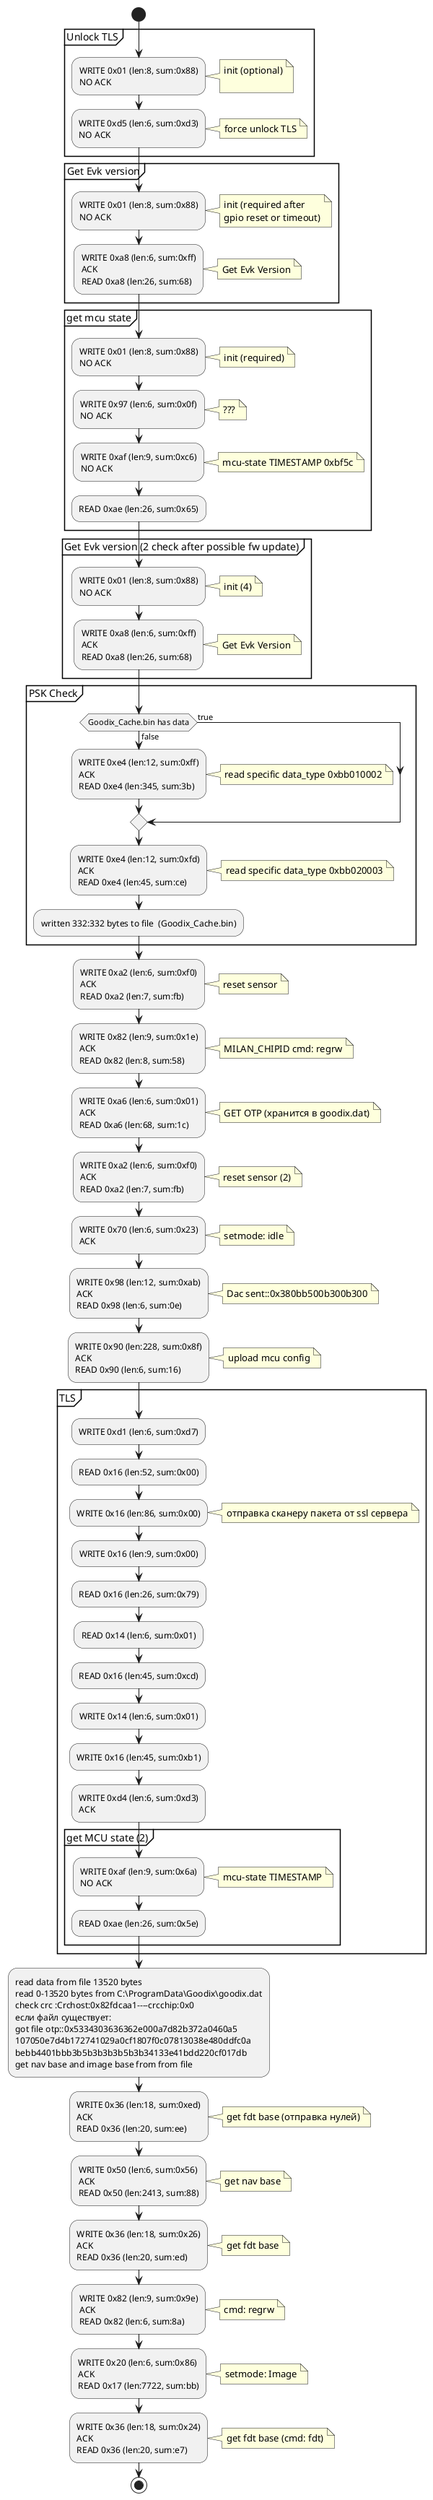 @startuml
'https://plantuml.com/activity-diagram-beta

start

partition "Unlock TLS" {
    :WRITE 0x01 (len:8, sum:0x88)
    NO ACK;
    note right: init (optional)\n

    :WRITE 0xd5 (len:6, sum:0xd3)
    NO ACK;
    note right: force unlock TLS
}

partition "Get Evk version" {
    :WRITE 0x01 (len:8, sum:0x88)
    NO ACK;
    note right: init (required after\ngpio reset or timeout)

    :WRITE 0xa8 (len:6, sum:0xff)
    ACK
    READ 0xa8 (len:26, sum:68);
    note right: Get Evk Version
}

partition "get mcu state" {
    :WRITE 0x01 (len:8, sum:0x88)
    NO ACK;
    note right: init (required)

    :WRITE 0x97 (len:6, sum:0x0f)
    NO ACK;
    note right: ???

    :WRITE 0xaf (len:9, sum:0xc6)
    NO ACK;
    note right: mcu-state TIMESTAMP 0xbf5c

    :READ 0xae (len:26, sum:0x65);
}

partition "Get Evk version (2 check after possible fw update)" {
    :WRITE 0x01 (len:8, sum:0x88)
    NO ACK;
    note right: init (4)

    :WRITE 0xa8 (len:6, sum:0xff)
    ACK
    READ 0xa8 (len:26, sum:68);
    note right: Get Evk Version
}

'продолжить

partition "PSK Check" {
    if (Goodix_Cache.bin has data) then (false)
        :WRITE 0xe4 (len:12, sum:0xff)
        ACK
        READ 0xe4 (len:345, sum:3b);
        note right: read specific data_type 0xbb010002
    else (true)
    endif

    :WRITE 0xe4 (len:12, sum:0xfd)
    ACK
    READ 0xe4 (len:45, sum:ce);
    note right: read specific data_type 0xbb020003

    :written 332:332 bytes to file  (Goodix_Cache.bin);
}

:WRITE 0xa2 (len:6, sum:0xf0)
ACK
READ 0xa2 (len:7, sum:fb);
note right: reset sensor

:WRITE 0x82 (len:9, sum:0x1e)
ACK
READ 0x82 (len:8, sum:58);
note right: MILAN_CHIPID cmd: regrw

:WRITE 0xa6 (len:6, sum:0x01)
ACK
READ 0xa6 (len:68, sum:1c);
note right: GET OTP (хранится в goodix.dat)

:WRITE 0xa2 (len:6, sum:0xf0)
ACK
READ 0xa2 (len:7, sum:fb);
note right: reset sensor (2)

:WRITE 0x70 (len:6, sum:0x23)
ACK;
note right: setmode: idle

:WRITE 0x98 (len:12, sum:0xab)
ACK
READ 0x98 (len:6, sum:0e);
note right: Dac sent::0x380bb500b300b300

:WRITE 0x90 (len:228, sum:0x8f)
ACK
READ 0x90 (len:6, sum:16);
note right: upload mcu config

partition "TLS" {

:WRITE 0xd1 (len:6, sum:0xd7);

:READ 0x16 (len:52, sum:0x00);

:WRITE 0x16 (len:86, sum:0x00);
note right: отправка сканеру пакета от ssl сервера

:WRITE 0x16 (len:9, sum:0x00);

:READ 0x16 (len:26, sum:0x79);

:READ 0x14 (len:6, sum:0x01);

:READ 0x16 (len:45, sum:0xcd);

:WRITE 0x14 (len:6, sum:0x01);

:WRITE 0x16 (len:45, sum:0xb1);

:WRITE 0xd4 (len:6, sum:0xd3)
ACK;

    partition "get MCU state (2)" {

        :WRITE 0xaf (len:9, sum:0x6a)
        NO ACK;
        note right: mcu-state TIMESTAMP

        :READ 0xae (len:26, sum:0x5e);
    }

}

:read data from file 13520 bytes
read 0-13520 bytes from C:\ProgramData\Goodix\goodix.dat
check crc :Crchost:0x82fdcaa1----crcchip:0x0
если файл существует:
got file otp::0x5334303636362e000a7d82b372a0460a5
107050e7d4b172741029a0cf1807f0c07813038e480ddfc0a
bebb4401bbb3b5b3b3b3b5b3b34133e41bdd220cf017db
get nav base and image base from from file;

:WRITE 0x36 (len:18, sum:0xed)
ACK
READ 0x36 (len:20, sum:ee);
note right: get fdt base (отправка нулей)

:WRITE 0x50 (len:6, sum:0x56)
ACK
READ 0x50 (len:2413, sum:88);
note right: get nav base

:WRITE 0x36 (len:18, sum:0x26)
ACK
READ 0x36 (len:20, sum:ed);
note right: get fdt base

:WRITE 0x82 (len:9, sum:0x9e)
ACK
READ 0x82 (len:6, sum:8a);
note right: cmd: regrw

:WRITE 0x20 (len:6, sum:0x86)
ACK
READ 0x17 (len:7722, sum:bb);
note right: setmode: Image

:WRITE 0x36 (len:18, sum:0x24)
ACK
READ 0x36 (len:20, sum:e7);
note right: get fdt base (cmd: fdt)

stop

@enduml
